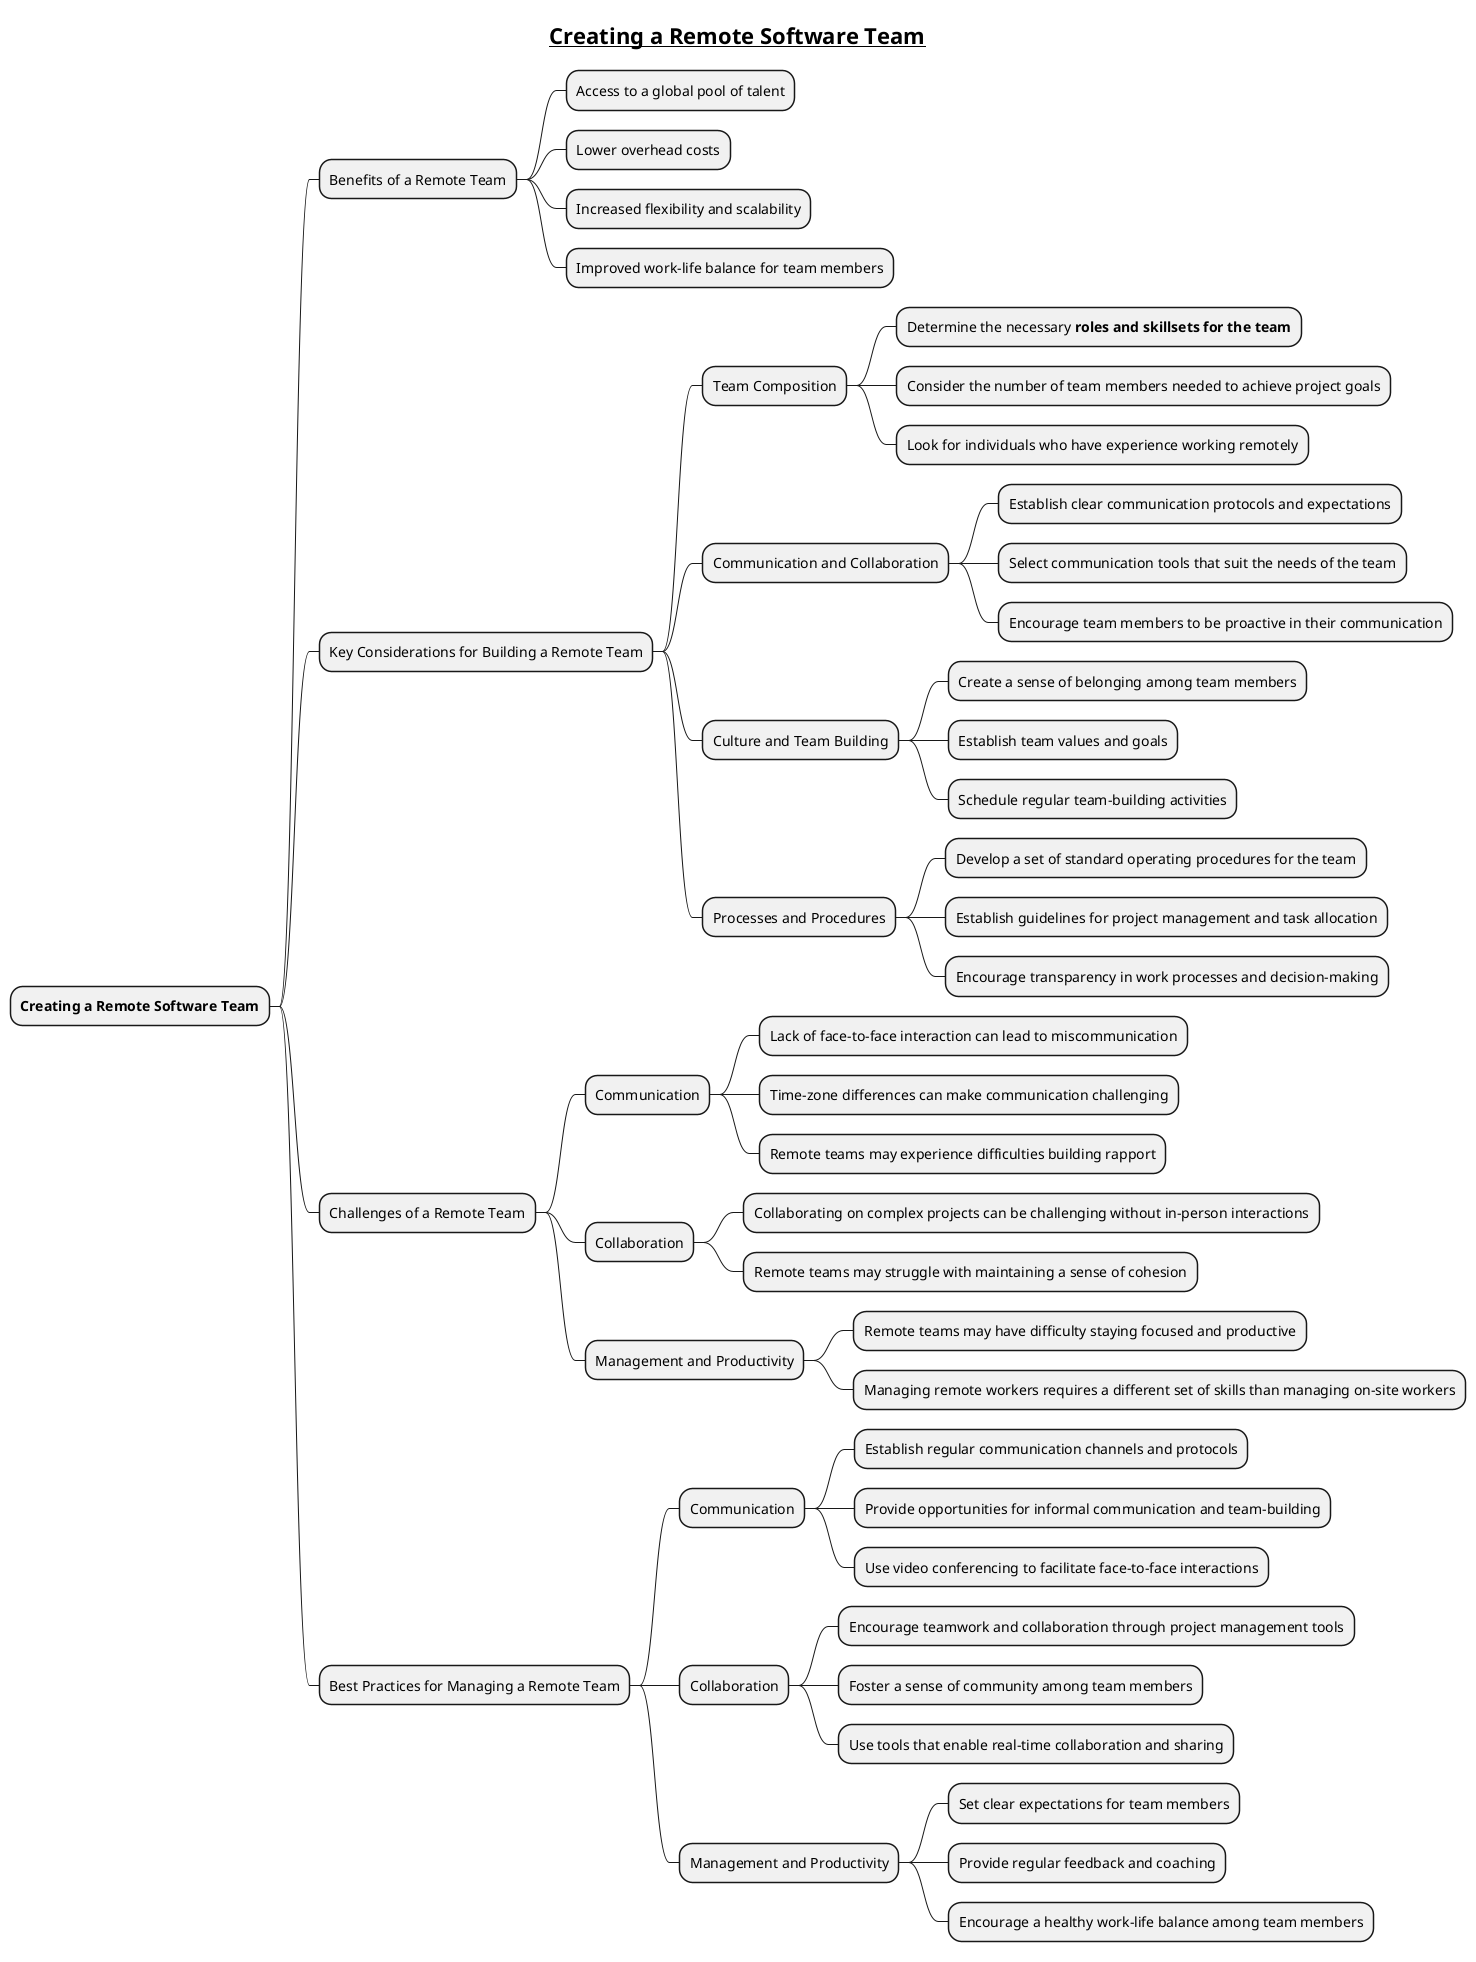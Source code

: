 @startmindmap
title =__Creating a Remote Software Team__

* **Creating a Remote Software Team**
** Benefits of a Remote Team
*** Access to a global pool of talent
*** Lower overhead costs
*** Increased flexibility and scalability
*** Improved work-life balance for team members

** Key Considerations for Building a Remote Team
*** Team Composition
**** Determine the necessary **roles and skillsets for the team**
**** Consider the number of team members needed to achieve project goals
**** Look for individuals who have experience working remotely
*** Communication and Collaboration
**** Establish clear communication protocols and expectations
**** Select communication tools that suit the needs of the team
**** Encourage team members to be proactive in their communication

*** Culture and Team Building
**** Create a sense of belonging among team members
**** Establish team values and goals
**** Schedule regular team-building activities

*** Processes and Procedures
**** Develop a set of standard operating procedures for the team
**** Establish guidelines for project management and task allocation
**** Encourage transparency in work processes and decision-making

** Challenges of a Remote Team

*** Communication
**** Lack of face-to-face interaction can lead to miscommunication
**** Time-zone differences can make communication challenging
**** Remote teams may experience difficulties building rapport

*** Collaboration
**** Collaborating on complex projects can be challenging without in-person interactions
**** Remote teams may struggle with maintaining a sense of cohesion

*** Management and Productivity
**** Remote teams may have difficulty staying focused and productive
**** Managing remote workers requires a different set of skills than managing on-site workers


** Best Practices for Managing a Remote Team
*** Communication
**** Establish regular communication channels and protocols
**** Provide opportunities for informal communication and team-building
**** Use video conferencing to facilitate face-to-face interactions

*** Collaboration
**** Encourage teamwork and collaboration through project management tools
**** Foster a sense of community among team members
**** Use tools that enable real-time collaboration and sharing

*** Management and Productivity
**** Set clear expectations for team members
**** Provide regular feedback and coaching
**** Encourage a healthy work-life balance among team members
@endmindmap
